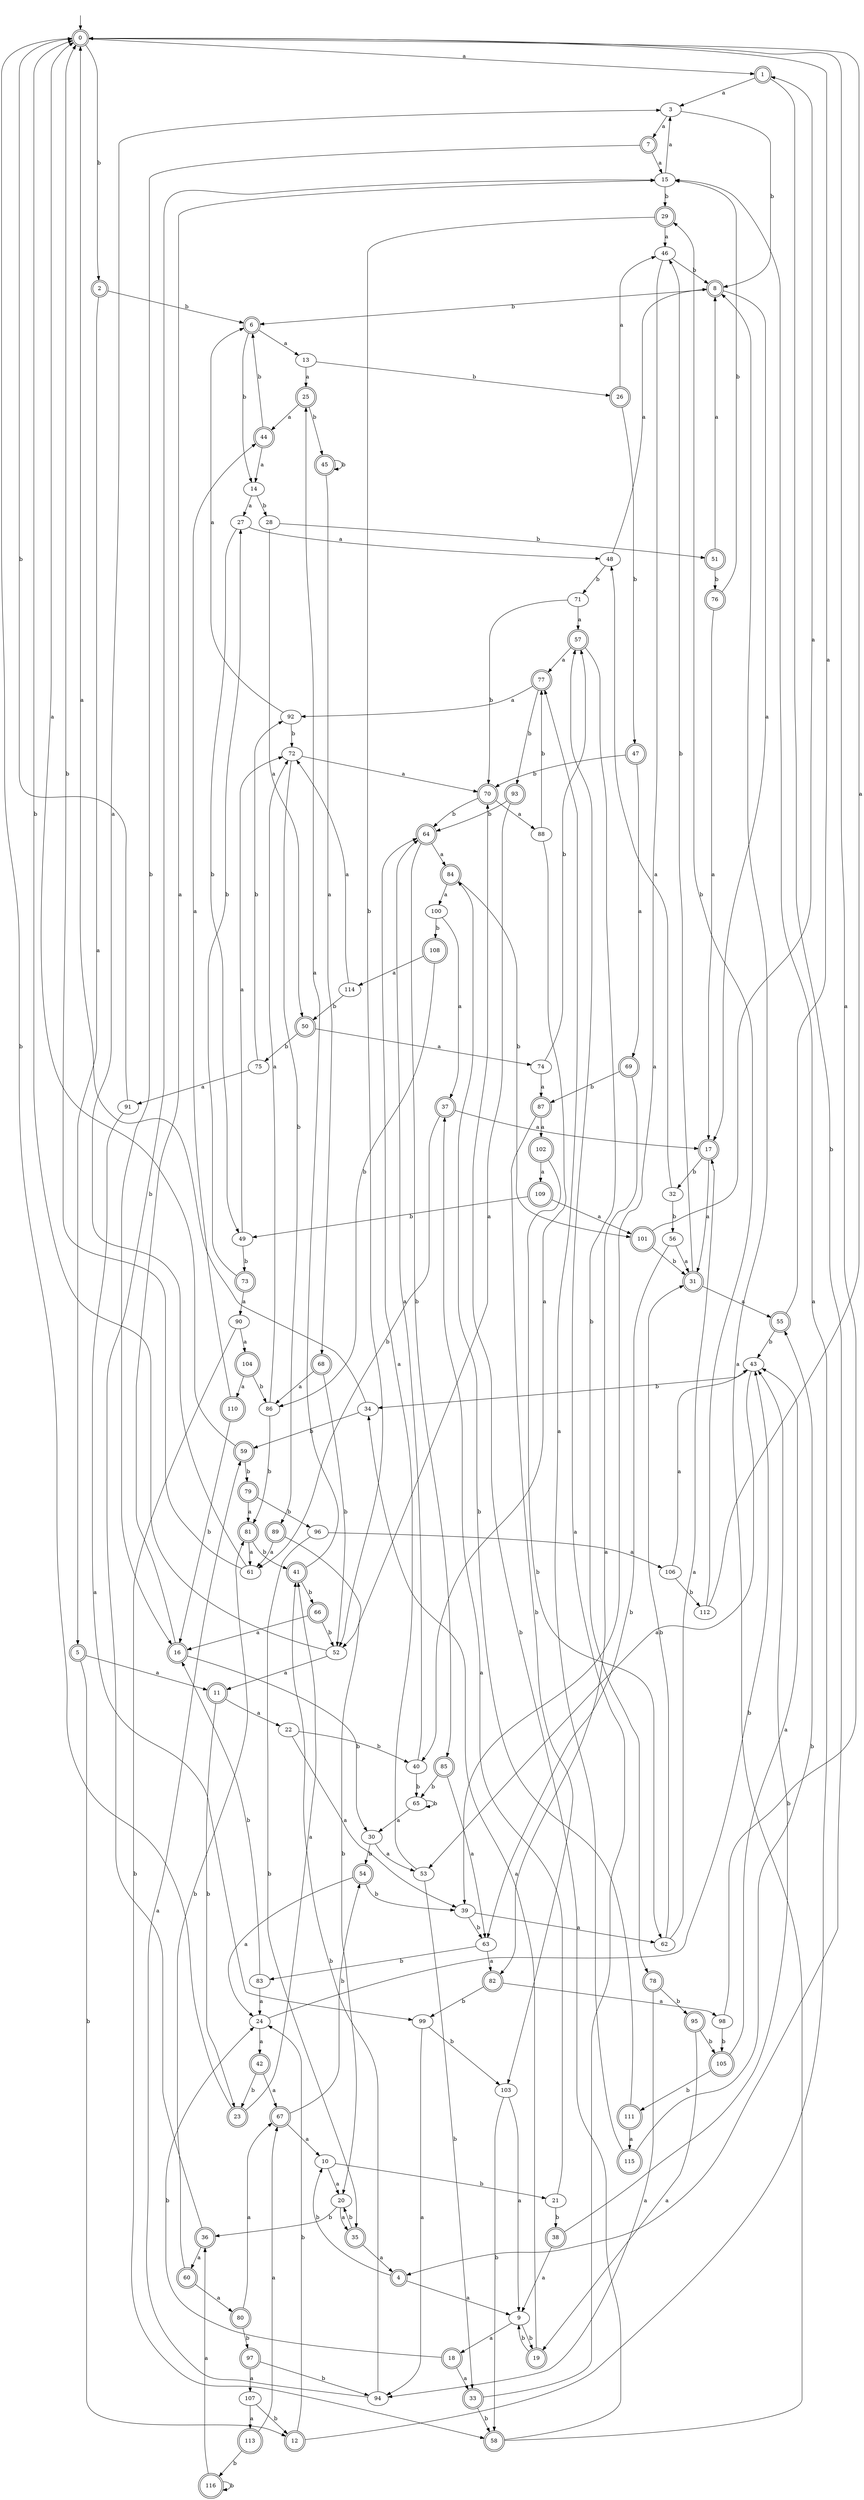 digraph RandomDFA {
  __start0 [label="", shape=none];
  __start0 -> 0 [label=""];
  0 [shape=circle] [shape=doublecircle]
  0 -> 1 [label="a"]
  0 -> 2 [label="b"]
  1 [shape=doublecircle]
  1 -> 3 [label="a"]
  1 -> 4 [label="b"]
  2 [shape=doublecircle]
  2 -> 5 [label="a"]
  2 -> 6 [label="b"]
  3
  3 -> 7 [label="a"]
  3 -> 8 [label="b"]
  4 [shape=doublecircle]
  4 -> 9 [label="a"]
  4 -> 10 [label="b"]
  5 [shape=doublecircle]
  5 -> 11 [label="a"]
  5 -> 12 [label="b"]
  6 [shape=doublecircle]
  6 -> 13 [label="a"]
  6 -> 14 [label="b"]
  7 [shape=doublecircle]
  7 -> 15 [label="a"]
  7 -> 16 [label="b"]
  8 [shape=doublecircle]
  8 -> 17 [label="a"]
  8 -> 6 [label="b"]
  9
  9 -> 18 [label="a"]
  9 -> 19 [label="b"]
  10
  10 -> 20 [label="a"]
  10 -> 21 [label="b"]
  11 [shape=doublecircle]
  11 -> 22 [label="a"]
  11 -> 23 [label="b"]
  12 [shape=doublecircle]
  12 -> 15 [label="a"]
  12 -> 24 [label="b"]
  13
  13 -> 25 [label="a"]
  13 -> 26 [label="b"]
  14
  14 -> 27 [label="a"]
  14 -> 28 [label="b"]
  15
  15 -> 3 [label="a"]
  15 -> 29 [label="b"]
  16 [shape=doublecircle]
  16 -> 15 [label="a"]
  16 -> 30 [label="b"]
  17 [shape=doublecircle]
  17 -> 31 [label="a"]
  17 -> 32 [label="b"]
  18 [shape=doublecircle]
  18 -> 33 [label="a"]
  18 -> 24 [label="b"]
  19 [shape=doublecircle]
  19 -> 34 [label="a"]
  19 -> 9 [label="b"]
  20
  20 -> 35 [label="a"]
  20 -> 36 [label="b"]
  21
  21 -> 37 [label="a"]
  21 -> 38 [label="b"]
  22
  22 -> 39 [label="a"]
  22 -> 40 [label="b"]
  23 [shape=doublecircle]
  23 -> 41 [label="a"]
  23 -> 0 [label="b"]
  24
  24 -> 42 [label="a"]
  24 -> 43 [label="b"]
  25 [shape=doublecircle]
  25 -> 44 [label="a"]
  25 -> 45 [label="b"]
  26 [shape=doublecircle]
  26 -> 46 [label="a"]
  26 -> 47 [label="b"]
  27
  27 -> 48 [label="a"]
  27 -> 49 [label="b"]
  28
  28 -> 50 [label="a"]
  28 -> 51 [label="b"]
  29 [shape=doublecircle]
  29 -> 46 [label="a"]
  29 -> 52 [label="b"]
  30
  30 -> 53 [label="a"]
  30 -> 54 [label="b"]
  31 [shape=doublecircle]
  31 -> 55 [label="a"]
  31 -> 46 [label="b"]
  32
  32 -> 48 [label="a"]
  32 -> 56 [label="b"]
  33 [shape=doublecircle]
  33 -> 57 [label="a"]
  33 -> 58 [label="b"]
  34
  34 -> 0 [label="a"]
  34 -> 59 [label="b"]
  35 [shape=doublecircle]
  35 -> 4 [label="a"]
  35 -> 20 [label="b"]
  36 [shape=doublecircle]
  36 -> 60 [label="a"]
  36 -> 15 [label="b"]
  37 [shape=doublecircle]
  37 -> 17 [label="a"]
  37 -> 61 [label="b"]
  38 [shape=doublecircle]
  38 -> 9 [label="a"]
  38 -> 43 [label="b"]
  39
  39 -> 62 [label="a"]
  39 -> 63 [label="b"]
  40
  40 -> 64 [label="a"]
  40 -> 65 [label="b"]
  41 [shape=doublecircle]
  41 -> 25 [label="a"]
  41 -> 66 [label="b"]
  42 [shape=doublecircle]
  42 -> 67 [label="a"]
  42 -> 23 [label="b"]
  43
  43 -> 53 [label="a"]
  43 -> 34 [label="b"]
  44 [shape=doublecircle]
  44 -> 14 [label="a"]
  44 -> 6 [label="b"]
  45 [shape=doublecircle]
  45 -> 68 [label="a"]
  45 -> 45 [label="b"]
  46
  46 -> 39 [label="a"]
  46 -> 8 [label="b"]
  47 [shape=doublecircle]
  47 -> 69 [label="a"]
  47 -> 70 [label="b"]
  48
  48 -> 8 [label="a"]
  48 -> 71 [label="b"]
  49
  49 -> 72 [label="a"]
  49 -> 73 [label="b"]
  50 [shape=doublecircle]
  50 -> 74 [label="a"]
  50 -> 75 [label="b"]
  51 [shape=doublecircle]
  51 -> 8 [label="a"]
  51 -> 76 [label="b"]
  52
  52 -> 11 [label="a"]
  52 -> 0 [label="b"]
  53
  53 -> 64 [label="a"]
  53 -> 33 [label="b"]
  54 [shape=doublecircle]
  54 -> 24 [label="a"]
  54 -> 39 [label="b"]
  55 [shape=doublecircle]
  55 -> 0 [label="a"]
  55 -> 43 [label="b"]
  56
  56 -> 31 [label="a"]
  56 -> 63 [label="b"]
  57 [shape=doublecircle]
  57 -> 77 [label="a"]
  57 -> 78 [label="b"]
  58 [shape=doublecircle]
  58 -> 8 [label="a"]
  58 -> 70 [label="b"]
  59 [shape=doublecircle]
  59 -> 0 [label="a"]
  59 -> 79 [label="b"]
  60 [shape=doublecircle]
  60 -> 80 [label="a"]
  60 -> 81 [label="b"]
  61
  61 -> 3 [label="a"]
  61 -> 0 [label="b"]
  62
  62 -> 17 [label="a"]
  62 -> 31 [label="b"]
  63
  63 -> 82 [label="a"]
  63 -> 83 [label="b"]
  64 [shape=doublecircle]
  64 -> 84 [label="a"]
  64 -> 85 [label="b"]
  65
  65 -> 30 [label="a"]
  65 -> 65 [label="b"]
  66 [shape=doublecircle]
  66 -> 16 [label="a"]
  66 -> 52 [label="b"]
  67 [shape=doublecircle]
  67 -> 10 [label="a"]
  67 -> 54 [label="b"]
  68 [shape=doublecircle]
  68 -> 86 [label="a"]
  68 -> 52 [label="b"]
  69 [shape=doublecircle]
  69 -> 82 [label="a"]
  69 -> 87 [label="b"]
  70 [shape=doublecircle]
  70 -> 88 [label="a"]
  70 -> 64 [label="b"]
  71
  71 -> 57 [label="a"]
  71 -> 70 [label="b"]
  72
  72 -> 70 [label="a"]
  72 -> 89 [label="b"]
  73 [shape=doublecircle]
  73 -> 90 [label="a"]
  73 -> 27 [label="b"]
  74
  74 -> 87 [label="a"]
  74 -> 57 [label="b"]
  75
  75 -> 91 [label="a"]
  75 -> 92 [label="b"]
  76 [shape=doublecircle]
  76 -> 17 [label="a"]
  76 -> 15 [label="b"]
  77 [shape=doublecircle]
  77 -> 92 [label="a"]
  77 -> 93 [label="b"]
  78 [shape=doublecircle]
  78 -> 94 [label="a"]
  78 -> 95 [label="b"]
  79 [shape=doublecircle]
  79 -> 81 [label="a"]
  79 -> 96 [label="b"]
  80 [shape=doublecircle]
  80 -> 67 [label="a"]
  80 -> 97 [label="b"]
  81 [shape=doublecircle]
  81 -> 61 [label="a"]
  81 -> 41 [label="b"]
  82 [shape=doublecircle]
  82 -> 98 [label="a"]
  82 -> 99 [label="b"]
  83
  83 -> 24 [label="a"]
  83 -> 16 [label="b"]
  84 [shape=doublecircle]
  84 -> 100 [label="a"]
  84 -> 101 [label="b"]
  85 [shape=doublecircle]
  85 -> 63 [label="a"]
  85 -> 65 [label="b"]
  86
  86 -> 72 [label="a"]
  86 -> 81 [label="b"]
  87 [shape=doublecircle]
  87 -> 102 [label="a"]
  87 -> 103 [label="b"]
  88
  88 -> 40 [label="a"]
  88 -> 77 [label="b"]
  89 [shape=doublecircle]
  89 -> 61 [label="a"]
  89 -> 20 [label="b"]
  90
  90 -> 104 [label="a"]
  90 -> 58 [label="b"]
  91
  91 -> 99 [label="a"]
  91 -> 0 [label="b"]
  92
  92 -> 6 [label="a"]
  92 -> 72 [label="b"]
  93 [shape=doublecircle]
  93 -> 52 [label="a"]
  93 -> 64 [label="b"]
  94
  94 -> 59 [label="a"]
  94 -> 41 [label="b"]
  95 [shape=doublecircle]
  95 -> 19 [label="a"]
  95 -> 105 [label="b"]
  96
  96 -> 106 [label="a"]
  96 -> 35 [label="b"]
  97 [shape=doublecircle]
  97 -> 107 [label="a"]
  97 -> 94 [label="b"]
  98
  98 -> 0 [label="a"]
  98 -> 105 [label="b"]
  99
  99 -> 94 [label="a"]
  99 -> 103 [label="b"]
  100
  100 -> 37 [label="a"]
  100 -> 108 [label="b"]
  101 [shape=doublecircle]
  101 -> 1 [label="a"]
  101 -> 31 [label="b"]
  102 [shape=doublecircle]
  102 -> 109 [label="a"]
  102 -> 62 [label="b"]
  103
  103 -> 9 [label="a"]
  103 -> 58 [label="b"]
  104 [shape=doublecircle]
  104 -> 110 [label="a"]
  104 -> 86 [label="b"]
  105 [shape=doublecircle]
  105 -> 43 [label="a"]
  105 -> 111 [label="b"]
  106
  106 -> 43 [label="a"]
  106 -> 112 [label="b"]
  107
  107 -> 113 [label="a"]
  107 -> 12 [label="b"]
  108 [shape=doublecircle]
  108 -> 114 [label="a"]
  108 -> 86 [label="b"]
  109 [shape=doublecircle]
  109 -> 101 [label="a"]
  109 -> 49 [label="b"]
  110 [shape=doublecircle]
  110 -> 44 [label="a"]
  110 -> 16 [label="b"]
  111 [shape=doublecircle]
  111 -> 115 [label="a"]
  111 -> 84 [label="b"]
  112
  112 -> 0 [label="a"]
  112 -> 29 [label="b"]
  113 [shape=doublecircle]
  113 -> 67 [label="a"]
  113 -> 116 [label="b"]
  114
  114 -> 72 [label="a"]
  114 -> 50 [label="b"]
  115 [shape=doublecircle]
  115 -> 77 [label="a"]
  115 -> 55 [label="b"]
  116 [shape=doublecircle]
  116 -> 36 [label="a"]
  116 -> 116 [label="b"]
}
